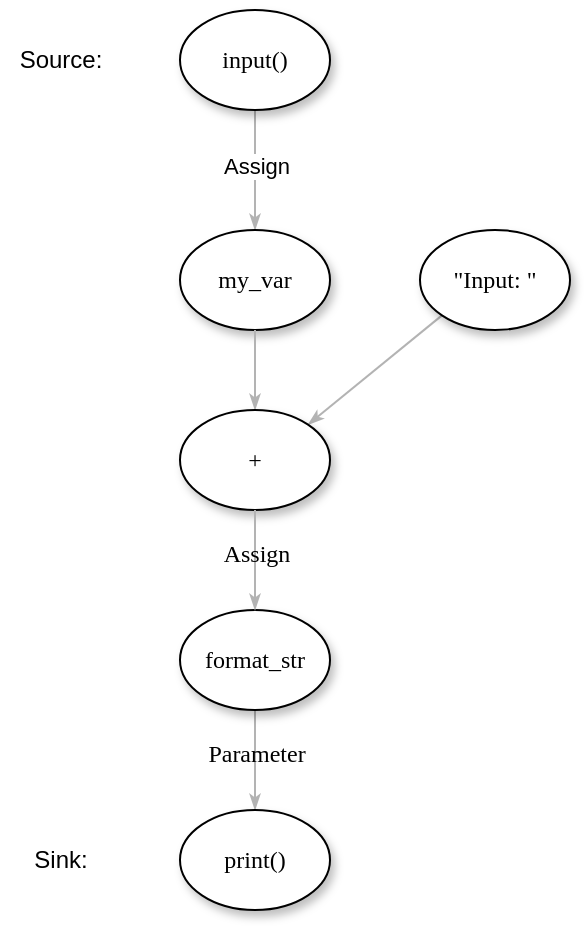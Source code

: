 <mxfile version="14.9.0" type="device"><diagram name="Page-1" id="42789a77-a242-8287-6e28-9cd8cfd52e62"><mxGraphModel dx="390" dy="558" grid="1" gridSize="10" guides="1" tooltips="1" connect="1" arrows="1" fold="1" page="1" pageScale="1" pageWidth="1100" pageHeight="850" background="none" math="0" shadow="0"><root><mxCell id="0"/><mxCell id="1" parent="0"/><mxCell id="1ea317790d2ca983-12" style="edgeStyle=none;rounded=1;html=1;labelBackgroundColor=none;startArrow=none;startFill=0;startSize=5;endArrow=classicThin;endFill=1;endSize=5;jettySize=auto;orthogonalLoop=1;strokeColor=#B3B3B3;strokeWidth=1;fontFamily=Verdana;fontSize=12;exitX=0.5;exitY=1;exitDx=0;exitDy=0;" parent="1" source="q591KIigNglqc1efAttf-2" target="1ea317790d2ca983-2" edge="1"><mxGeometry relative="1" as="geometry"><mxPoint x="499.211" y="89.995" as="sourcePoint"/></mxGeometry></mxCell><mxCell id="q591KIigNglqc1efAttf-7" value="Assign" style="edgeLabel;html=1;align=center;verticalAlign=middle;resizable=0;points=[];" vertex="1" connectable="0" parent="1ea317790d2ca983-12"><mxGeometry x="-0.571" relative="1" as="geometry"><mxPoint y="15" as="offset"/></mxGeometry></mxCell><mxCell id="1ea317790d2ca983-21" value="" style="edgeStyle=none;rounded=1;html=1;labelBackgroundColor=none;startArrow=none;startFill=0;startSize=5;endArrow=classicThin;endFill=1;endSize=5;jettySize=auto;orthogonalLoop=1;strokeColor=#B3B3B3;strokeWidth=1;fontFamily=Verdana;fontSize=12;exitX=0;exitY=1;exitDx=0;exitDy=0;entryX=1;entryY=0;entryDx=0;entryDy=0;" parent="1" source="q591KIigNglqc1efAttf-3" target="q591KIigNglqc1efAttf-10" edge="1"><mxGeometry x="0.025" y="19" relative="1" as="geometry"><mxPoint x="530" y="260" as="targetPoint"/><Array as="points"/><mxPoint as="offset"/></mxGeometry></mxCell><mxCell id="1ea317790d2ca983-2" value="my_var" style="ellipse;whiteSpace=wrap;html=1;rounded=0;shadow=1;comic=0;labelBackgroundColor=none;strokeWidth=1;fontFamily=Verdana;fontSize=12;align=center;" parent="1" vertex="1"><mxGeometry x="440" y="150" width="75" height="50" as="geometry"/></mxCell><mxCell id="1ea317790d2ca983-24" value="Parameter" style="edgeStyle=none;rounded=1;html=1;labelBackgroundColor=none;startArrow=none;startFill=0;startSize=5;endArrow=classicThin;endFill=1;endSize=5;jettySize=auto;orthogonalLoop=1;strokeColor=#B3B3B3;strokeWidth=1;fontFamily=Verdana;fontSize=12" parent="1" source="1ea317790d2ca983-7" target="1ea317790d2ca983-8" edge="1"><mxGeometry x="-0.143" relative="1" as="geometry"><mxPoint as="offset"/></mxGeometry></mxCell><mxCell id="1ea317790d2ca983-7" value="format_str" style="ellipse;whiteSpace=wrap;html=1;rounded=0;shadow=1;comic=0;labelBackgroundColor=none;strokeWidth=1;fontFamily=Verdana;fontSize=12;align=center;" parent="1" vertex="1"><mxGeometry x="440" y="340" width="75" height="50" as="geometry"/></mxCell><mxCell id="1ea317790d2ca983-8" value="print()" style="ellipse;whiteSpace=wrap;html=1;rounded=0;shadow=1;comic=0;labelBackgroundColor=none;strokeWidth=1;fontFamily=Verdana;fontSize=12;align=center;" parent="1" vertex="1"><mxGeometry x="440" y="440" width="75" height="50" as="geometry"/></mxCell><mxCell id="q591KIigNglqc1efAttf-2" value="input()" style="ellipse;whiteSpace=wrap;html=1;rounded=0;shadow=1;comic=0;labelBackgroundColor=none;strokeWidth=1;fontFamily=Verdana;fontSize=12;align=center;" vertex="1" parent="1"><mxGeometry x="440" y="40" width="75" height="50" as="geometry"/></mxCell><mxCell id="q591KIigNglqc1efAttf-3" value="&quot;Input: &quot;" style="ellipse;whiteSpace=wrap;html=1;rounded=0;shadow=1;comic=0;labelBackgroundColor=none;strokeWidth=1;fontFamily=Verdana;fontSize=12;align=center;" vertex="1" parent="1"><mxGeometry x="560" y="150" width="75" height="50" as="geometry"/></mxCell><mxCell id="q591KIigNglqc1efAttf-5" value="Source:" style="text;html=1;resizable=0;autosize=1;align=center;verticalAlign=middle;points=[];fillColor=none;strokeColor=none;rounded=0;" vertex="1" parent="1"><mxGeometry x="350" y="55" width="60" height="20" as="geometry"/></mxCell><mxCell id="q591KIigNglqc1efAttf-6" value="Sink:" style="text;html=1;resizable=0;autosize=1;align=center;verticalAlign=middle;points=[];fillColor=none;strokeColor=none;rounded=0;" vertex="1" parent="1"><mxGeometry x="360" y="455" width="40" height="20" as="geometry"/></mxCell><mxCell id="q591KIigNglqc1efAttf-9" value="" style="edgeStyle=none;rounded=1;html=1;labelBackgroundColor=none;startArrow=none;startFill=0;startSize=5;endArrow=classicThin;endFill=1;endSize=5;jettySize=auto;orthogonalLoop=1;strokeColor=#B3B3B3;strokeWidth=1;fontFamily=Verdana;fontSize=12;exitX=0.5;exitY=1;exitDx=0;exitDy=0;entryX=0.5;entryY=0;entryDx=0;entryDy=0;" edge="1" parent="1" source="1ea317790d2ca983-2" target="q591KIigNglqc1efAttf-10"><mxGeometry x="-0.143" relative="1" as="geometry"><mxPoint x="635" y="300" as="sourcePoint"/><mxPoint x="635" y="370" as="targetPoint"/><mxPoint as="offset"/></mxGeometry></mxCell><mxCell id="q591KIigNglqc1efAttf-10" value="+" style="ellipse;whiteSpace=wrap;html=1;rounded=0;shadow=1;comic=0;labelBackgroundColor=none;strokeWidth=1;fontFamily=Verdana;fontSize=12;align=center;" vertex="1" parent="1"><mxGeometry x="440" y="240" width="75" height="50" as="geometry"/></mxCell><mxCell id="q591KIigNglqc1efAttf-11" value="Assign" style="edgeStyle=none;rounded=1;html=1;labelBackgroundColor=none;startArrow=none;startFill=0;startSize=5;endArrow=classicThin;endFill=1;endSize=5;jettySize=auto;orthogonalLoop=1;strokeColor=#B3B3B3;strokeWidth=1;fontFamily=Verdana;fontSize=12;exitX=0.5;exitY=1;exitDx=0;exitDy=0;entryX=0.5;entryY=0;entryDx=0;entryDy=0;" edge="1" parent="1" source="q591KIigNglqc1efAttf-10" target="1ea317790d2ca983-7"><mxGeometry x="-0.143" relative="1" as="geometry"><mxPoint x="487.5" y="210" as="sourcePoint"/><mxPoint x="487.5" y="250" as="targetPoint"/><mxPoint as="offset"/></mxGeometry></mxCell></root></mxGraphModel></diagram></mxfile>